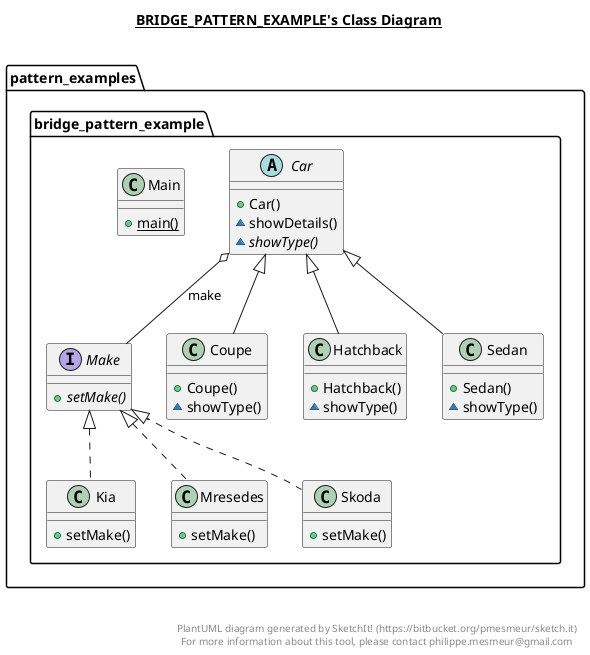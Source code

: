 @startuml

title __BRIDGE_PATTERN_EXAMPLE's Class Diagram__\n

  namespace pattern_examples.bridge_pattern_example {
    abstract class pattern_examples.bridge_pattern_example.Car {
        + Car()
        ~ showDetails()
        {abstract} ~ showType()
    }
  }
  

  namespace pattern_examples.bridge_pattern_example {
    class pattern_examples.bridge_pattern_example.Coupe {
        + Coupe()
        ~ showType()
    }
  }
  

  namespace pattern_examples.bridge_pattern_example {
    class pattern_examples.bridge_pattern_example.Hatchback {
        + Hatchback()
        ~ showType()
    }
  }
  

  namespace pattern_examples.bridge_pattern_example {
    class pattern_examples.bridge_pattern_example.Kia {
        + setMake()
    }
  }
  

  namespace pattern_examples.bridge_pattern_example {
    class pattern_examples.bridge_pattern_example.Main {
        {static} + main()
    }
  }
  

  namespace pattern_examples.bridge_pattern_example {
    interface pattern_examples.bridge_pattern_example.Make {
        {abstract} + setMake()
    }
  }
  

  namespace pattern_examples.bridge_pattern_example {
    class pattern_examples.bridge_pattern_example.Mresedes {
        + setMake()
    }
  }
  

  namespace pattern_examples.bridge_pattern_example {
    class pattern_examples.bridge_pattern_example.Sedan {
        + Sedan()
        ~ showType()
    }
  }
  

  namespace pattern_examples.bridge_pattern_example {
    class pattern_examples.bridge_pattern_example.Skoda {
        + setMake()
    }
  }
  

  pattern_examples.bridge_pattern_example.Car o-- pattern_examples.bridge_pattern_example.Make : make
  pattern_examples.bridge_pattern_example.Coupe -up-|> pattern_examples.bridge_pattern_example.Car
  pattern_examples.bridge_pattern_example.Hatchback -up-|> pattern_examples.bridge_pattern_example.Car
  pattern_examples.bridge_pattern_example.Kia .up.|> pattern_examples.bridge_pattern_example.Make
  pattern_examples.bridge_pattern_example.Mresedes .up.|> pattern_examples.bridge_pattern_example.Make
  pattern_examples.bridge_pattern_example.Sedan -up-|> pattern_examples.bridge_pattern_example.Car
  pattern_examples.bridge_pattern_example.Skoda .up.|> pattern_examples.bridge_pattern_example.Make


right footer


PlantUML diagram generated by SketchIt! (https://bitbucket.org/pmesmeur/sketch.it)
For more information about this tool, please contact philippe.mesmeur@gmail.com
endfooter

@enduml
